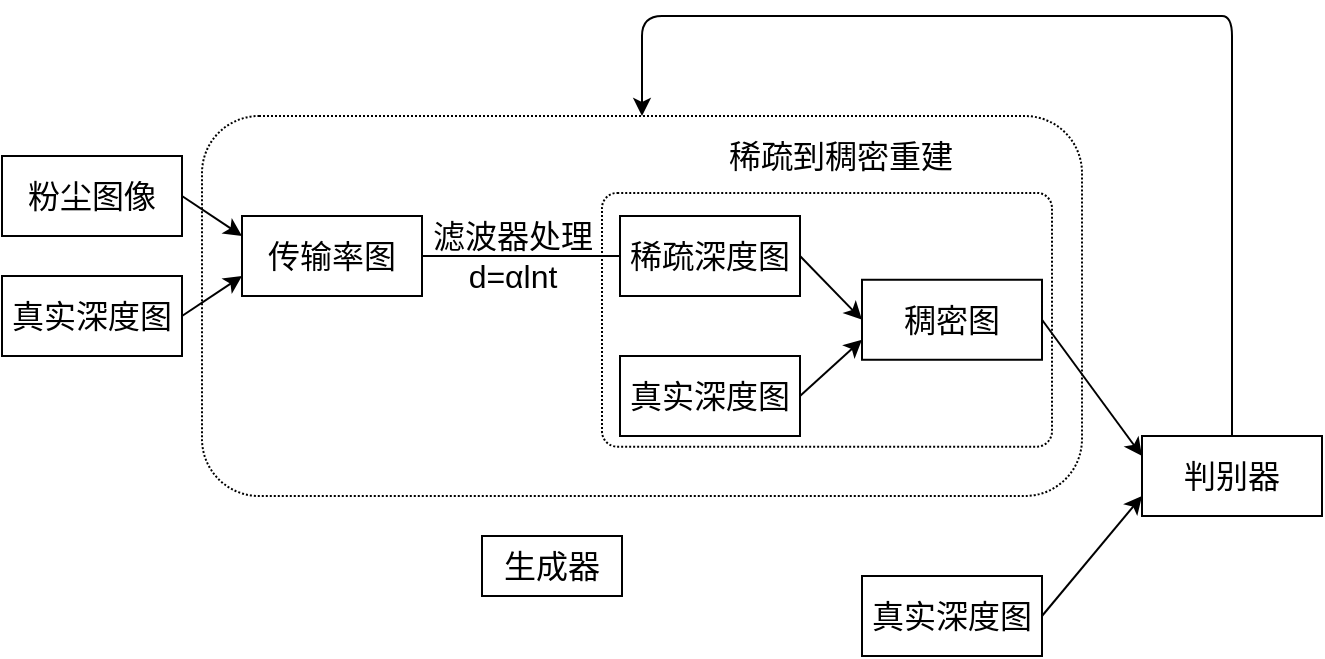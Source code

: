<mxfile version="13.11.0" type="github">
  <diagram id="EDNP4TRclErGJKcpoNrt" name="Page-1">
    <mxGraphModel dx="1102" dy="582" grid="1" gridSize="10" guides="1" tooltips="1" connect="1" arrows="1" fold="1" page="1" pageScale="1" pageWidth="827" pageHeight="1169" math="0" shadow="0">
      <root>
        <mxCell id="0" />
        <mxCell id="1" parent="0" />
        <mxCell id="N1yeIKR3_3EKIIdeNCLN-16" value="" style="rounded=1;whiteSpace=wrap;html=1;fillColor=none;dashed=1;fontSize=16;dashPattern=1 1;" parent="1" vertex="1">
          <mxGeometry x="160" y="160" width="440" height="190" as="geometry" />
        </mxCell>
        <mxCell id="N1yeIKR3_3EKIIdeNCLN-11" value="" style="rounded=1;whiteSpace=wrap;html=1;fillColor=none;dashed=1;fontSize=16;arcSize=6;dashPattern=1 1;" parent="1" vertex="1">
          <mxGeometry x="360" y="198.44" width="225" height="126.88" as="geometry" />
        </mxCell>
        <mxCell id="2uqn8FmNdWkvi-zHf6Ng-1" value="生成器" style="rounded=0;whiteSpace=wrap;html=1;fillColor=none;fontSize=16;" parent="1" vertex="1">
          <mxGeometry x="300" y="370" width="70" height="30" as="geometry" />
        </mxCell>
        <mxCell id="2uqn8FmNdWkvi-zHf6Ng-3" value="粉尘图像" style="rounded=0;whiteSpace=wrap;html=1;fillColor=none;fontSize=16;" parent="1" vertex="1">
          <mxGeometry x="60" y="180" width="90" height="40" as="geometry" />
        </mxCell>
        <mxCell id="2uqn8FmNdWkvi-zHf6Ng-4" value="真实深度图" style="rounded=0;whiteSpace=wrap;html=1;fillColor=none;fontSize=16;" parent="1" vertex="1">
          <mxGeometry x="60" y="240" width="90" height="40" as="geometry" />
        </mxCell>
        <mxCell id="2uqn8FmNdWkvi-zHf6Ng-7" value="传输率图" style="rounded=0;whiteSpace=wrap;html=1;fillColor=none;fontSize=16;" parent="1" vertex="1">
          <mxGeometry x="180" y="210" width="90" height="40" as="geometry" />
        </mxCell>
        <mxCell id="2uqn8FmNdWkvi-zHf6Ng-8" value="" style="endArrow=none;html=1;exitX=1;exitY=0.5;exitDx=0;exitDy=0;fontSize=16;" parent="1" source="2uqn8FmNdWkvi-zHf6Ng-7" target="2uqn8FmNdWkvi-zHf6Ng-9" edge="1">
          <mxGeometry width="50" height="50" relative="1" as="geometry">
            <mxPoint x="390" y="330" as="sourcePoint" />
            <mxPoint x="440" y="280" as="targetPoint" />
          </mxGeometry>
        </mxCell>
        <mxCell id="2uqn8FmNdWkvi-zHf6Ng-9" value="稀疏深度图" style="rounded=0;whiteSpace=wrap;html=1;fillColor=none;fontSize=16;" parent="1" vertex="1">
          <mxGeometry x="369" y="210" width="90" height="40" as="geometry" />
        </mxCell>
        <mxCell id="6g4lXZgoCx9daB6ukYR2-5" value="" style="endArrow=classic;html=1;exitX=1;exitY=0.5;exitDx=0;exitDy=0;entryX=0;entryY=0.25;entryDx=0;entryDy=0;fontSize=16;" parent="1" source="2uqn8FmNdWkvi-zHf6Ng-3" target="2uqn8FmNdWkvi-zHf6Ng-7" edge="1">
          <mxGeometry width="50" height="50" relative="1" as="geometry">
            <mxPoint x="250" y="310" as="sourcePoint" />
            <mxPoint x="300" y="260" as="targetPoint" />
          </mxGeometry>
        </mxCell>
        <mxCell id="6g4lXZgoCx9daB6ukYR2-7" value="" style="endArrow=classic;html=1;exitX=1;exitY=0.5;exitDx=0;exitDy=0;entryX=0;entryY=0.75;entryDx=0;entryDy=0;fontSize=16;" parent="1" source="2uqn8FmNdWkvi-zHf6Ng-4" target="2uqn8FmNdWkvi-zHf6Ng-7" edge="1">
          <mxGeometry width="50" height="50" relative="1" as="geometry">
            <mxPoint x="390" y="240" as="sourcePoint" />
            <mxPoint x="440" y="190" as="targetPoint" />
          </mxGeometry>
        </mxCell>
        <mxCell id="6g4lXZgoCx9daB6ukYR2-8" value="滤波器处理" style="text;html=1;align=center;verticalAlign=middle;resizable=0;points=[];autosize=1;fontSize=16;" parent="1" vertex="1">
          <mxGeometry x="265" y="210" width="100" height="20" as="geometry" />
        </mxCell>
        <mxCell id="2uqn8FmNdWkvi-zHf6Ng-10" value="真实深度图" style="rounded=0;whiteSpace=wrap;html=1;fillColor=none;fontSize=16;" parent="1" vertex="1">
          <mxGeometry x="369" y="280" width="90" height="40" as="geometry" />
        </mxCell>
        <mxCell id="N1yeIKR3_3EKIIdeNCLN-1" value="" style="endArrow=classic;html=1;exitX=1;exitY=0.5;exitDx=0;exitDy=0;entryX=0;entryY=0.5;entryDx=0;entryDy=0;fontSize=16;" parent="1" source="2uqn8FmNdWkvi-zHf6Ng-9" target="N1yeIKR3_3EKIIdeNCLN-3" edge="1">
          <mxGeometry width="50" height="50" relative="1" as="geometry">
            <mxPoint x="390" y="330" as="sourcePoint" />
            <mxPoint x="490" y="230" as="targetPoint" />
          </mxGeometry>
        </mxCell>
        <mxCell id="N1yeIKR3_3EKIIdeNCLN-3" value="稠密图" style="rounded=0;whiteSpace=wrap;html=1;fillColor=none;fontSize=16;" parent="1" vertex="1">
          <mxGeometry x="490" y="241.88" width="90" height="40" as="geometry" />
        </mxCell>
        <mxCell id="N1yeIKR3_3EKIIdeNCLN-6" value="d=αlnt" style="text;html=1;align=center;verticalAlign=middle;resizable=0;points=[];autosize=1;fontSize=16;" parent="1" vertex="1">
          <mxGeometry x="285" y="230" width="60" height="20" as="geometry" />
        </mxCell>
        <mxCell id="N1yeIKR3_3EKIIdeNCLN-7" value="稀疏到稠密重建" style="text;html=1;align=center;verticalAlign=middle;resizable=0;points=[];autosize=1;fontSize=16;" parent="1" vertex="1">
          <mxGeometry x="414" y="170" width="130" height="20" as="geometry" />
        </mxCell>
        <mxCell id="N1yeIKR3_3EKIIdeNCLN-8" value="" style="endArrow=classic;html=1;exitX=1;exitY=0.5;exitDx=0;exitDy=0;entryX=0;entryY=0.75;entryDx=0;entryDy=0;fontSize=16;" parent="1" source="2uqn8FmNdWkvi-zHf6Ng-10" target="N1yeIKR3_3EKIIdeNCLN-3" edge="1">
          <mxGeometry width="50" height="50" relative="1" as="geometry">
            <mxPoint x="390" y="340" as="sourcePoint" />
            <mxPoint x="440" y="290" as="targetPoint" />
          </mxGeometry>
        </mxCell>
        <mxCell id="N1yeIKR3_3EKIIdeNCLN-12" value="真实深度图" style="rounded=0;whiteSpace=wrap;html=1;fillColor=none;fontSize=16;" parent="1" vertex="1">
          <mxGeometry x="490" y="390" width="90" height="40" as="geometry" />
        </mxCell>
        <mxCell id="N1yeIKR3_3EKIIdeNCLN-13" value="" style="endArrow=classic;html=1;exitX=1;exitY=0.5;exitDx=0;exitDy=0;entryX=0;entryY=0.25;entryDx=0;entryDy=0;fontSize=16;" parent="1" source="N1yeIKR3_3EKIIdeNCLN-3" target="N1yeIKR3_3EKIIdeNCLN-14" edge="1">
          <mxGeometry width="50" height="50" relative="1" as="geometry">
            <mxPoint x="390" y="340" as="sourcePoint" />
            <mxPoint x="630" y="340" as="targetPoint" />
          </mxGeometry>
        </mxCell>
        <mxCell id="N1yeIKR3_3EKIIdeNCLN-14" value="判别器" style="rounded=0;whiteSpace=wrap;html=1;fillColor=none;fontSize=16;" parent="1" vertex="1">
          <mxGeometry x="630" y="320" width="90" height="40" as="geometry" />
        </mxCell>
        <mxCell id="N1yeIKR3_3EKIIdeNCLN-15" value="" style="endArrow=classic;html=1;exitX=1;exitY=0.5;exitDx=0;exitDy=0;entryX=0;entryY=0.75;entryDx=0;entryDy=0;fontSize=16;" parent="1" source="N1yeIKR3_3EKIIdeNCLN-12" target="N1yeIKR3_3EKIIdeNCLN-14" edge="1">
          <mxGeometry width="50" height="50" relative="1" as="geometry">
            <mxPoint x="610" y="275" as="sourcePoint" />
            <mxPoint x="690" y="300" as="targetPoint" />
          </mxGeometry>
        </mxCell>
        <mxCell id="N1yeIKR3_3EKIIdeNCLN-19" value="" style="edgeStyle=segmentEdgeStyle;endArrow=classic;html=1;exitX=0.5;exitY=0;exitDx=0;exitDy=0;entryX=0.5;entryY=0;entryDx=0;entryDy=0;fontSize=16;" parent="1" source="N1yeIKR3_3EKIIdeNCLN-14" target="N1yeIKR3_3EKIIdeNCLN-16" edge="1">
          <mxGeometry width="50" height="50" relative="1" as="geometry">
            <mxPoint x="390" y="340" as="sourcePoint" />
            <mxPoint x="440" y="290" as="targetPoint" />
            <Array as="points">
              <mxPoint x="665" y="110" />
              <mxPoint x="340" y="110" />
            </Array>
          </mxGeometry>
        </mxCell>
      </root>
    </mxGraphModel>
  </diagram>
</mxfile>
